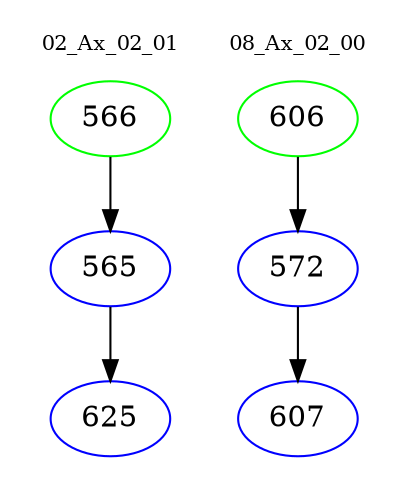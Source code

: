 digraph{
subgraph cluster_0 {
color = white
label = "02_Ax_02_01";
fontsize=10;
T0_566 [label="566", color="green"]
T0_566 -> T0_565 [color="black"]
T0_565 [label="565", color="blue"]
T0_565 -> T0_625 [color="black"]
T0_625 [label="625", color="blue"]
}
subgraph cluster_1 {
color = white
label = "08_Ax_02_00";
fontsize=10;
T1_606 [label="606", color="green"]
T1_606 -> T1_572 [color="black"]
T1_572 [label="572", color="blue"]
T1_572 -> T1_607 [color="black"]
T1_607 [label="607", color="blue"]
}
}
